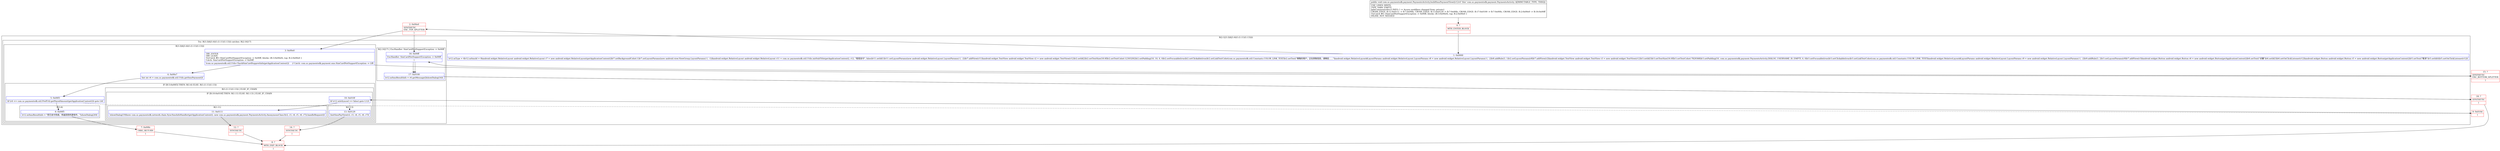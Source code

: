 digraph "CFG forcom.uc.paymentsdk.payment.PaymentsActivity.buildSmsPaymentView()V" {
subgraph cluster_Region_899929449 {
label = "R(2:1|(3:3|4|(1:6)(1:(1:11)(1:13))))";
node [shape=record,color=blue];
Node_1 [shape=record,label="{1\:\ 0x0000|lr12.mType = 4lr12.mSmsId = 0landroid.widget.RelativeLayout android.widget.RelativeLayout r7 = new android.widget.RelativeLayout(getApplicationContext())lr7.setBackgroundColor(\-1)lr7.setLayoutParams(new android.view.ViewGroup.LayoutParams(\-1, \-1))landroid.widget.RelativeLayout android.widget.RelativeLayout r11 = com.uc.paymentsdk.util.Utils.initSubTitle(getApplicationContext(), r12, \"短信支付\", false)lr11.setId(1)lr11.setLayoutParams(new android.widget.RelativeLayout.LayoutParams(\-1, \-2))lr7.addView(r11)landroid.widget.TextView android.widget.TextView r2 = new android.widget.TextView(r12)lr2.setId(2)lr2.setTextSize(18.0f)lr2.setTextColor(\-12303292)lr2.setPadding(10, 10, 0, 0)lr2.setFocusable(true)lr2.setClickable(true)lr2.setLinkTextColor(com.uc.paymentsdk.util.Constants.COLOR_LINK_TEXT)lr2.setText(\"尊敬的用户，正在获取信息，请稍后......\")landroid.widget.RelativeLayout$LayoutParams android.widget.RelativeLayout.LayoutParams r8 = new android.widget.RelativeLayout.LayoutParams(\-1, \-2)lr8.addRule(3, 1)lr2.setLayoutParams(r8)lr7.addView(r2)landroid.widget.TextView android.widget.TextView r3 = new android.widget.TextView(r12)lr3.setId(3)lr3.setTextSize(16.0f)lr3.setTextColor(\-7829368)lr3.setPadding(10, com.uc.paymentsdk.payment.PaymentsActivity.DIALOG_USERNAME_IS_EMPTY, 0, 0)lr3.setFocusable(true)lr3.setClickable(true)lr3.setLinkTextColor(com.uc.paymentsdk.util.Constants.COLOR_LINK_TEXT)landroid.widget.RelativeLayout$LayoutParams android.widget.RelativeLayout.LayoutParams r9 = new android.widget.RelativeLayout.LayoutParams(\-1, \-2)lr9.addRule(3, 2)lr3.setLayoutParams(r9)lr7.addView(r3)landroid.widget.Button android.widget.Button r6 = new android.widget.Button(getApplicationContext())lr6.setText(\"点播\")lr6.setId(3)lr6.setOnClickListener(r12)landroid.widget.Button android.widget.Button r5 = new android.widget.Button(getApplicationContext())lr5.setText(\"取消\")lr5.setId(4)lr5.setOnClickListener(r12)l}"];
subgraph cluster_TryCatchRegion_754941192 {
label = "Try: R(3:3|4|(1:6)(1:(1:11)(1:13))) catches: R(2:16|17)";
node [shape=record,color=blue];
subgraph cluster_Region_102435197 {
label = "R(3:3|4|(1:6)(1:(1:11)(1:13)))";
node [shape=record,color=blue];
Node_3 [shape=record,label="{3\:\ 0x00e0|TRY_ENTER\lTRY_LEAVE\lTryCatch #0 \{SimCardNotSupportException \-\> 0x00ff, blocks: (B:3:0x00e0), top: B:2:0x00e0 \}\lCatch: SimCardNotSupportException \-\> 0x00ff\l|lcom.uc.paymentsdk.util.Utils.CheckSimCardSupprotInfo(getApplicationContext())     \/\/ Catch: com.uc.paymentsdk.payment.sms.SimCardNotSupportException \-\> Lffl}"];
Node_4 [shape=record,label="{4\:\ 0x00e7|lint int r4 = com.uc.paymentsdk.util.Utils.getSmsPayment()l}"];
subgraph cluster_IfRegion_767069258 {
label = "IF [B:5:0x00f3] THEN: R(1:6) ELSE: R(1:(1:11)(1:13))";
node [shape=record,color=blue];
Node_5 [shape=record,label="{5\:\ 0x00f3|lif (r4 \<= com.uc.paymentsdk.util.PrefUtil.getPayedAmount(getApplicationContext())) goto L6l}"];
subgraph cluster_Region_98267321 {
label = "R(1:6)";
node [shape=record,color=blue];
Node_6 [shape=record,label="{6\:\ 0x00f5|lr12.mSmsResultInfo = \"您已支付完成，将返回您的游戏中。\"lshowDialog(20)l}"];
}
subgraph cluster_Region_1740403116 {
label = "R(1:(1:11)(1:13)) | ELSE_IF_CHAIN\l";
node [shape=record,color=blue];
subgraph cluster_IfRegion_86917696 {
label = "IF [B:10:0x010f] THEN: R(1:11) ELSE: R(1:13) | ELSE_IF_CHAIN\l";
node [shape=record,color=blue];
Node_10 [shape=record,label="{10\:\ 0x010f|lif (r12.mIsSynced == false) goto L12l}"];
subgraph cluster_Region_418087755 {
label = "R(1:11)";
node [shape=record,color=blue];
Node_11 [shape=record,label="{11\:\ 0x0111|lshowDialog(19)lnew com.uc.paymentsdk.network.chain.SyncSmsInfoHandler(getApplicationContext(), new com.uc.paymentsdk.payment.PaymentsActivity.AnonymousClass3(r2, r3, r4, r5, r6, r7)).handleRequest()l}"];
}
subgraph cluster_Region_1697535340 {
label = "R(1:13)";
node [shape=record,color=blue];
Node_13 [shape=record,label="{13\:\ 0x0129|linitSmsPayView(r2, r3, r4, r5, r6, r7)l}"];
}
}
}
}
}
subgraph cluster_Region_1391360208 {
label = "R(2:16|17) | ExcHandler: SimCardNotSupportException \-\> 0x00ff\l";
node [shape=record,color=blue];
Node_16 [shape=record,label="{16\:\ 0x00ff|ExcHandler: SimCardNotSupportException \-\> 0x00ff\l|l}"];
Node_17 [shape=record,label="{17\:\ 0x0100|lr12.mSmsResultInfo = r0.getMessage()lshowDialog(16)l}"];
}
}
}
subgraph cluster_Region_1391360208 {
label = "R(2:16|17) | ExcHandler: SimCardNotSupportException \-\> 0x00ff\l";
node [shape=record,color=blue];
Node_16 [shape=record,label="{16\:\ 0x00ff|ExcHandler: SimCardNotSupportException \-\> 0x00ff\l|l}"];
Node_17 [shape=record,label="{17\:\ 0x0100|lr12.mSmsResultInfo = r0.getMessage()lshowDialog(16)l}"];
}
Node_0 [shape=record,color=red,label="{0\:\ ?|MTH_ENTER_BLOCK\l|l}"];
Node_2 [shape=record,color=red,label="{2\:\ 0x00e0|SYNTHETIC\lEXC_TOP_SPLITTER\l|l}"];
Node_7 [shape=record,color=red,label="{7\:\ 0x00fe|ORIG_RETURN\l|l}"];
Node_8 [shape=record,color=red,label="{8\:\ ?|MTH_EXIT_BLOCK\l|l}"];
Node_9 [shape=record,color=red,label="{9\:\ 0x010d|l}"];
Node_12 [shape=record,color=red,label="{12\:\ ?|SYNTHETIC\l|l}"];
Node_14 [shape=record,color=red,label="{14\:\ ?|SYNTHETIC\l|l}"];
Node_15 [shape=record,color=red,label="{15\:\ ?|SYNTHETIC\lEXC_BOTTOM_SPLITTER\l|l}"];
Node_18 [shape=record,color=red,label="{18\:\ ?|SYNTHETIC\l|l}"];
MethodNode[shape=record,label="{public void com.uc.paymentsdk.payment.PaymentsActivity.buildSmsPaymentView((r12v0 'this' com.uc.paymentsdk.payment.PaymentsActivity A[IMMUTABLE_TYPE, THIS]))  | USE_LINES_HINTS\lTYPE_VARS: EMPTY\lJadxCommentsAttr\{l INFO: l \-\> Access modifiers changed from: private\}\lCROSS_EDGE: B:11:0x0111 \-\> B:7:0x00fe, CROSS_EDGE: B:13:0x0129 \-\> B:7:0x00fe, CROSS_EDGE: B:17:0x0100 \-\> B:7:0x00fe, CROSS_EDGE: B:2:0x00e0 \-\> B:16:0x00ff\lTryCatch #0 \{SimCardNotSupportException \-\> 0x00ff, blocks: (B:3:0x00e0), top: B:2:0x00e0 \}\lINLINE_NOT_NEEDED\l}"];
MethodNode -> Node_0;
Node_1 -> Node_2;
Node_3 -> Node_4;
Node_3 -> Node_15;
Node_4 -> Node_5;
Node_5 -> Node_6;
Node_5 -> Node_9[style=dashed];
Node_6 -> Node_7;
Node_10 -> Node_11;
Node_10 -> Node_13[style=dashed];
Node_11 -> Node_12;
Node_13 -> Node_14;
Node_16 -> Node_17;
Node_17 -> Node_18;
Node_16 -> Node_17;
Node_17 -> Node_18;
Node_0 -> Node_1;
Node_2 -> Node_3;
Node_2 -> Node_16;
Node_7 -> Node_8;
Node_9 -> Node_10;
Node_12 -> Node_8;
Node_14 -> Node_8;
Node_15 -> Node_16;
Node_18 -> Node_8;
}

